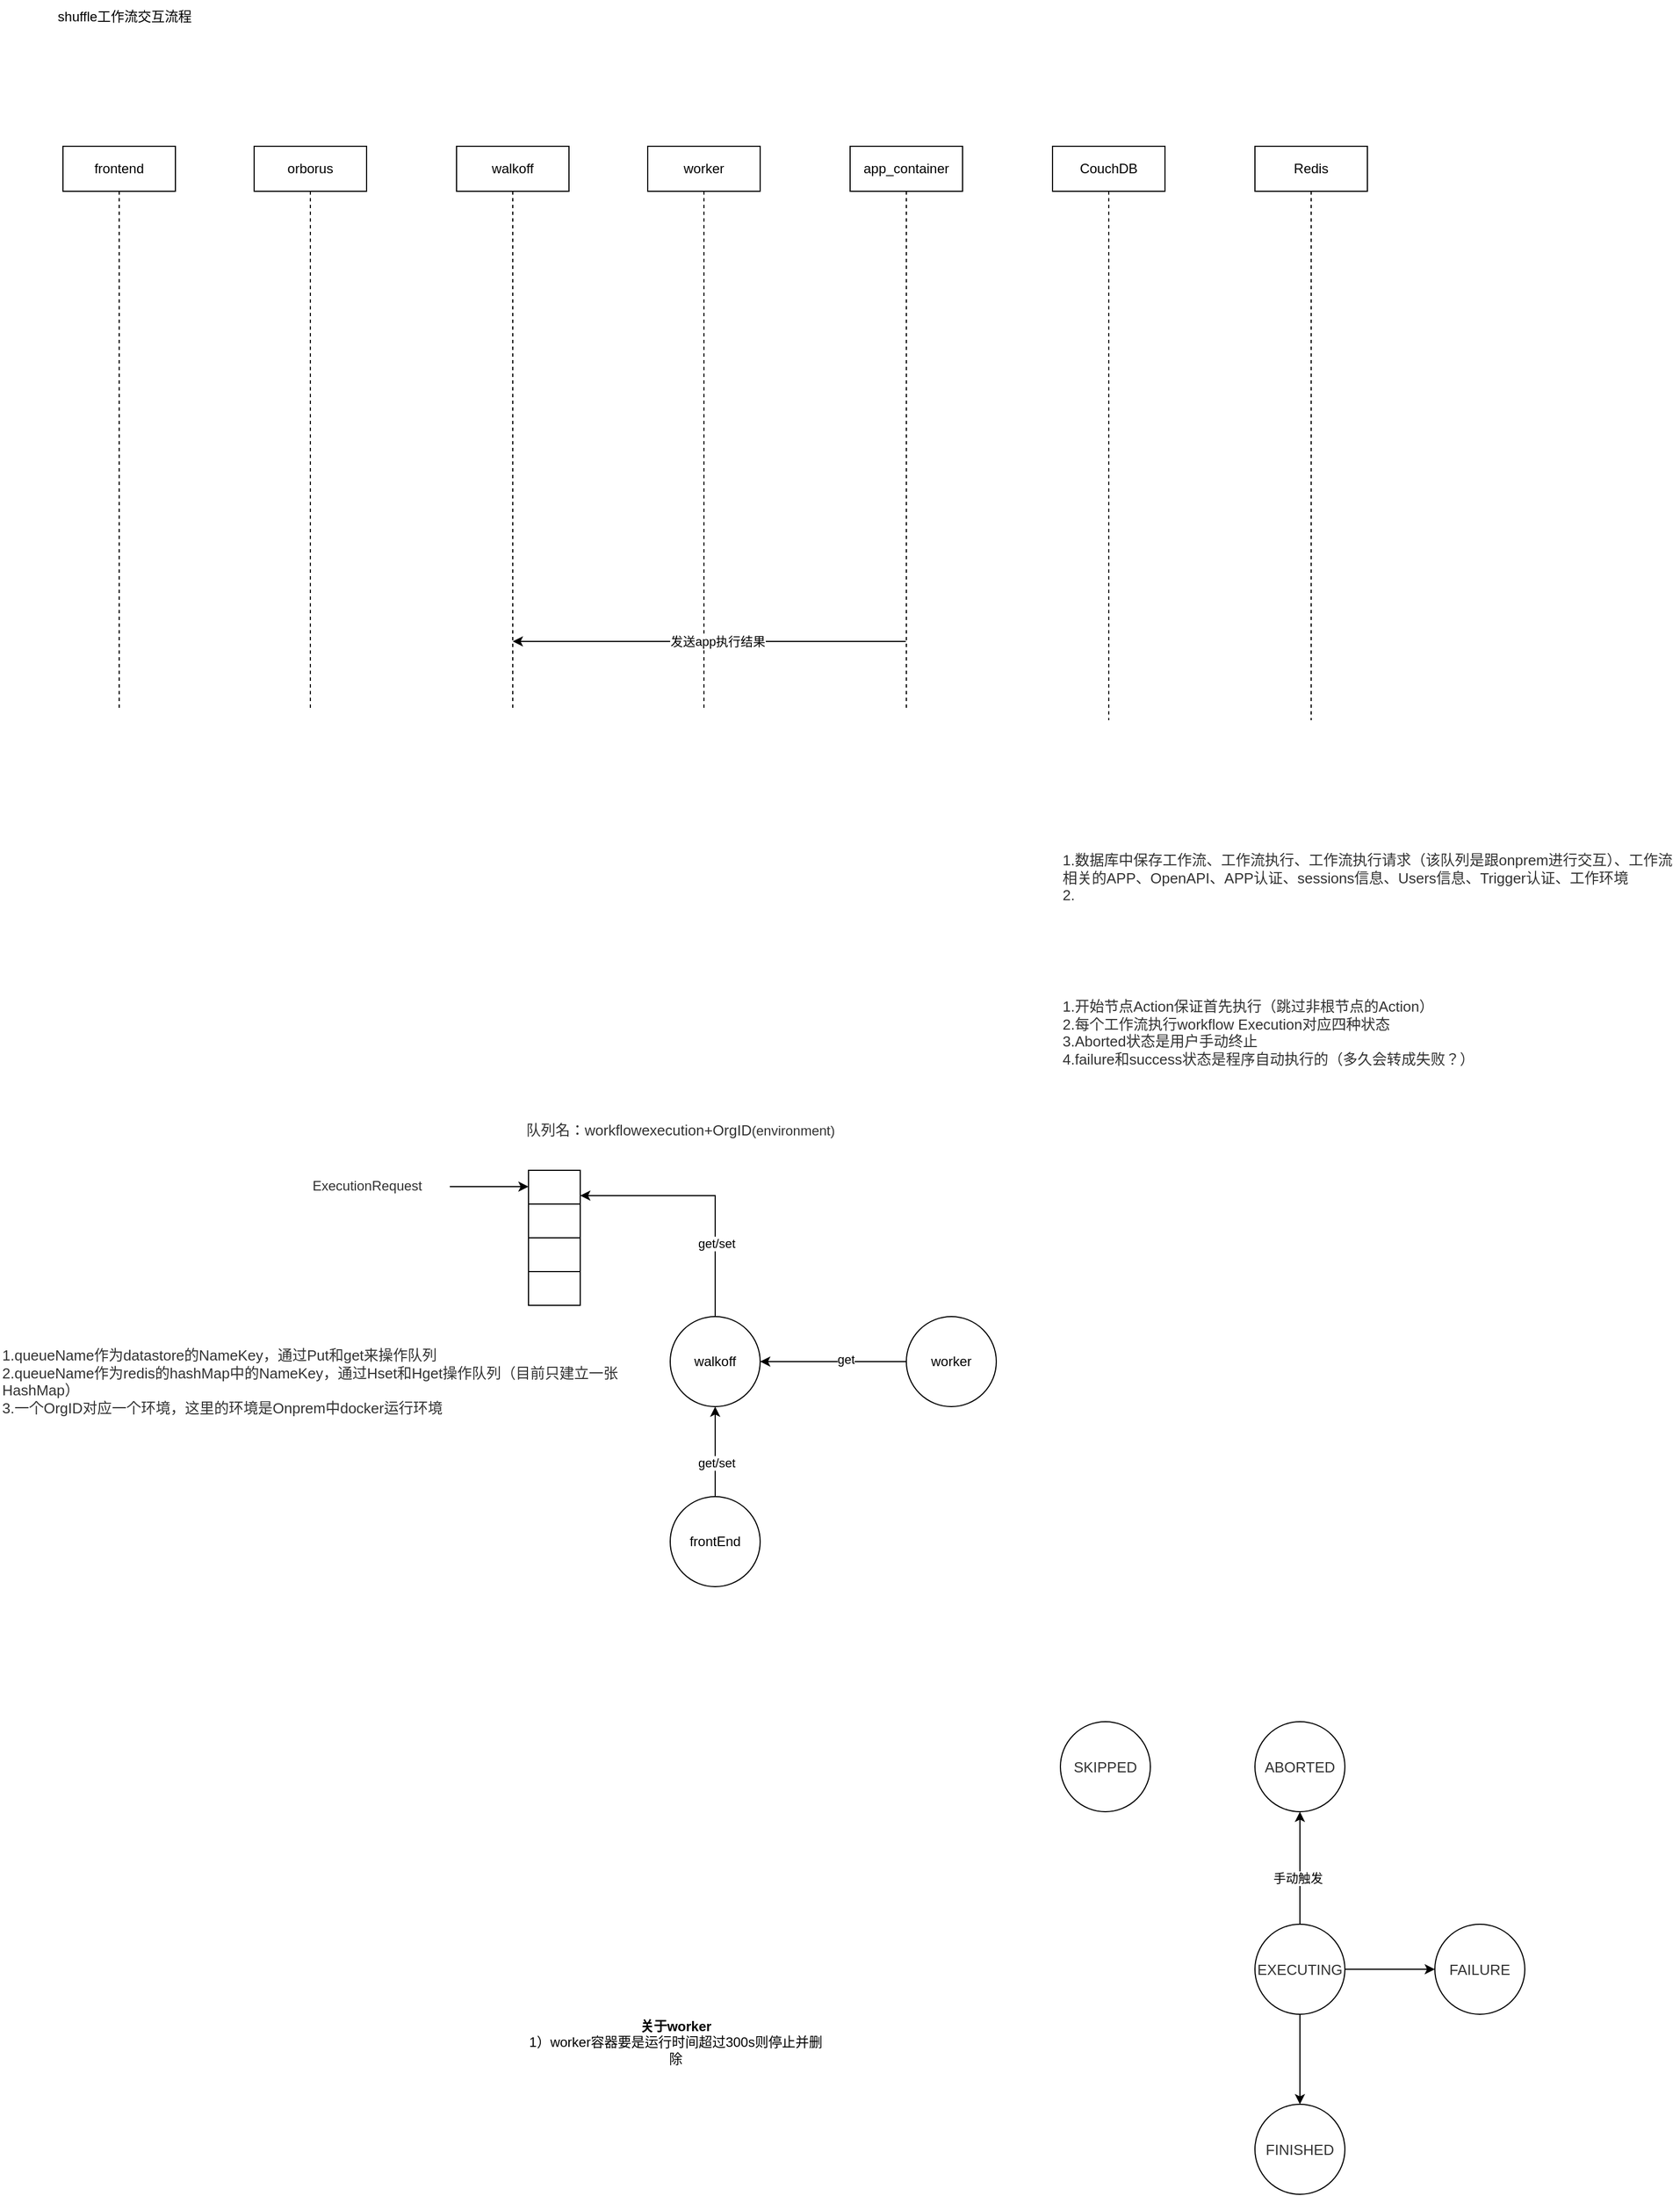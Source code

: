 <mxfile version="13.7.5" type="github" pages="2">
  <diagram id="2dntFaKOUKjyEubpullR" name="Page-1">
    <mxGraphModel dx="2500" dy="896" grid="1" gridSize="10" guides="1" tooltips="1" connect="1" arrows="1" fold="1" page="1" pageScale="1" pageWidth="827" pageHeight="1169" math="0" shadow="0">
      <root>
        <mxCell id="0" />
        <mxCell id="1" parent="0" />
        <mxCell id="eEDgtMaM_HhACgWwwomH-5" value="orborus" style="shape=umlLifeline;perimeter=lifelinePerimeter;whiteSpace=wrap;html=1;container=1;collapsible=0;recursiveResize=0;outlineConnect=0;" parent="1" vertex="1">
          <mxGeometry x="110" y="160" width="100" height="500" as="geometry" />
        </mxCell>
        <mxCell id="eEDgtMaM_HhACgWwwomH-6" value="walkoff" style="shape=umlLifeline;perimeter=lifelinePerimeter;whiteSpace=wrap;html=1;container=1;collapsible=0;recursiveResize=0;outlineConnect=0;" parent="1" vertex="1">
          <mxGeometry x="290" y="160" width="100" height="500" as="geometry" />
        </mxCell>
        <mxCell id="eEDgtMaM_HhACgWwwomH-7" value="worker" style="shape=umlLifeline;perimeter=lifelinePerimeter;whiteSpace=wrap;html=1;container=1;collapsible=0;recursiveResize=0;outlineConnect=0;" parent="1" vertex="1">
          <mxGeometry x="460" y="160" width="100" height="500" as="geometry" />
        </mxCell>
        <mxCell id="eEDgtMaM_HhACgWwwomH-8" value="app_container" style="shape=umlLifeline;perimeter=lifelinePerimeter;whiteSpace=wrap;html=1;container=1;collapsible=0;recursiveResize=0;outlineConnect=0;" parent="1" vertex="1">
          <mxGeometry x="640" y="160" width="100" height="500" as="geometry" />
        </mxCell>
        <mxCell id="eEDgtMaM_HhACgWwwomH-9" value="shuffle工作流交互流程" style="text;html=1;strokeColor=none;fillColor=none;align=center;verticalAlign=middle;whiteSpace=wrap;rounded=0;" parent="1" vertex="1">
          <mxGeometry x="-90" y="30" width="170" height="30" as="geometry" />
        </mxCell>
        <mxCell id="eEDgtMaM_HhACgWwwomH-10" value="frontend" style="shape=umlLifeline;perimeter=lifelinePerimeter;whiteSpace=wrap;html=1;container=1;collapsible=0;recursiveResize=0;outlineConnect=0;" parent="1" vertex="1">
          <mxGeometry x="-60" y="160" width="100" height="500" as="geometry" />
        </mxCell>
        <mxCell id="eEDgtMaM_HhACgWwwomH-12" value="CouchDB" style="shape=umlLifeline;perimeter=lifelinePerimeter;whiteSpace=wrap;html=1;container=1;collapsible=0;recursiveResize=0;outlineConnect=0;" parent="1" vertex="1">
          <mxGeometry x="820" y="160" width="100" height="510" as="geometry" />
        </mxCell>
        <mxCell id="eEDgtMaM_HhACgWwwomH-13" value="Redis" style="shape=umlLifeline;perimeter=lifelinePerimeter;whiteSpace=wrap;html=1;container=1;collapsible=0;recursiveResize=0;outlineConnect=0;" parent="1" vertex="1">
          <mxGeometry x="1000" y="160" width="100" height="510" as="geometry" />
        </mxCell>
        <mxCell id="dJhc4NMbowrjiyEeYyWa-1" value="" style="rounded=0;whiteSpace=wrap;html=1;" parent="1" vertex="1">
          <mxGeometry x="354" y="1070" width="46" height="30" as="geometry" />
        </mxCell>
        <mxCell id="dJhc4NMbowrjiyEeYyWa-2" value="" style="rounded=0;whiteSpace=wrap;html=1;" parent="1" vertex="1">
          <mxGeometry x="354" y="1100" width="46" height="30" as="geometry" />
        </mxCell>
        <mxCell id="dJhc4NMbowrjiyEeYyWa-3" value="" style="rounded=0;whiteSpace=wrap;html=1;" parent="1" vertex="1">
          <mxGeometry x="354" y="1130" width="46" height="30" as="geometry" />
        </mxCell>
        <mxCell id="dJhc4NMbowrjiyEeYyWa-4" value="" style="rounded=0;whiteSpace=wrap;html=1;" parent="1" vertex="1">
          <mxGeometry x="354" y="1160" width="46" height="30" as="geometry" />
        </mxCell>
        <mxCell id="dJhc4NMbowrjiyEeYyWa-5" value="&lt;span style=&quot;color: rgb(50 , 50 , 50) ; font-size: 13px ; font-style: normal ; font-weight: 400 ; letter-spacing: normal ; text-align: left ; text-indent: 0px ; text-transform: none ; word-spacing: 0px ; background-color: rgba(255 , 255 , 255 , 0.01) ; display: inline ; float: none&quot;&gt;队列名：workflowexecution+OrgID&lt;/span&gt;&lt;span style=&quot;color: rgb(50 , 50 , 50) ; background-color: rgba(255 , 255 , 255 , 0.01)&quot;&gt;(environment)&lt;/span&gt;" style="text;whiteSpace=wrap;html=1;" parent="1" vertex="1">
          <mxGeometry x="350" y="1020" width="314.5" height="30" as="geometry" />
        </mxCell>
        <mxCell id="dJhc4NMbowrjiyEeYyWa-19" style="edgeStyle=orthogonalEdgeStyle;rounded=0;orthogonalLoop=1;jettySize=auto;html=1;exitX=0;exitY=0.5;exitDx=0;exitDy=0;" parent="1" source="dJhc4NMbowrjiyEeYyWa-8" target="dJhc4NMbowrjiyEeYyWa-9" edge="1">
          <mxGeometry relative="1" as="geometry" />
        </mxCell>
        <mxCell id="dJhc4NMbowrjiyEeYyWa-20" value="get" style="edgeLabel;html=1;align=center;verticalAlign=middle;resizable=0;points=[];" parent="dJhc4NMbowrjiyEeYyWa-19" vertex="1" connectable="0">
          <mxGeometry x="-0.169" y="-2" relative="1" as="geometry">
            <mxPoint as="offset" />
          </mxGeometry>
        </mxCell>
        <mxCell id="dJhc4NMbowrjiyEeYyWa-8" value="worker" style="ellipse;whiteSpace=wrap;html=1;aspect=fixed;fillColor=none;gradientColor=none;align=center;" parent="1" vertex="1">
          <mxGeometry x="690" y="1200" width="80" height="80" as="geometry" />
        </mxCell>
        <mxCell id="dJhc4NMbowrjiyEeYyWa-10" style="edgeStyle=orthogonalEdgeStyle;rounded=0;orthogonalLoop=1;jettySize=auto;html=1;exitX=0.5;exitY=0;exitDx=0;exitDy=0;entryX=1;entryY=0.75;entryDx=0;entryDy=0;" parent="1" source="dJhc4NMbowrjiyEeYyWa-9" target="dJhc4NMbowrjiyEeYyWa-1" edge="1">
          <mxGeometry relative="1" as="geometry" />
        </mxCell>
        <mxCell id="dJhc4NMbowrjiyEeYyWa-17" value="get/set" style="edgeLabel;html=1;align=center;verticalAlign=middle;resizable=0;points=[];" parent="dJhc4NMbowrjiyEeYyWa-10" vertex="1" connectable="0">
          <mxGeometry x="-0.429" y="-1" relative="1" as="geometry">
            <mxPoint as="offset" />
          </mxGeometry>
        </mxCell>
        <mxCell id="dJhc4NMbowrjiyEeYyWa-9" value="walkoff" style="ellipse;whiteSpace=wrap;html=1;aspect=fixed;fillColor=none;gradientColor=none;align=center;" parent="1" vertex="1">
          <mxGeometry x="480" y="1200" width="80" height="80" as="geometry" />
        </mxCell>
        <mxCell id="dJhc4NMbowrjiyEeYyWa-18" style="edgeStyle=orthogonalEdgeStyle;rounded=0;orthogonalLoop=1;jettySize=auto;html=1;exitX=0.5;exitY=0;exitDx=0;exitDy=0;entryX=0.5;entryY=1;entryDx=0;entryDy=0;" parent="1" source="dJhc4NMbowrjiyEeYyWa-12" target="dJhc4NMbowrjiyEeYyWa-9" edge="1">
          <mxGeometry relative="1" as="geometry" />
        </mxCell>
        <mxCell id="dJhc4NMbowrjiyEeYyWa-21" value="get/set" style="edgeLabel;html=1;align=center;verticalAlign=middle;resizable=0;points=[];" parent="dJhc4NMbowrjiyEeYyWa-18" vertex="1" connectable="0">
          <mxGeometry x="-0.25" y="-1" relative="1" as="geometry">
            <mxPoint as="offset" />
          </mxGeometry>
        </mxCell>
        <mxCell id="dJhc4NMbowrjiyEeYyWa-12" value="frontEnd" style="ellipse;whiteSpace=wrap;html=1;aspect=fixed;fillColor=none;gradientColor=none;align=center;" parent="1" vertex="1">
          <mxGeometry x="480" y="1360" width="80" height="80" as="geometry" />
        </mxCell>
        <mxCell id="Z0Rlydu4usAbJfZPVuNz-1" value="&lt;span style=&quot;color: rgb(50, 50, 50); font-size: 13px; font-style: normal; font-weight: 400; letter-spacing: normal; text-align: left; text-indent: 0px; text-transform: none; word-spacing: 0px; background-color: rgba(255, 255, 255, 0.01); display: inline; float: none;&quot;&gt;1.数据库中保存工作流、工作流执行、工作流执行请求（该队列是跟onprem进行交互）、工作流相关的APP、OpenAPI、APP认证、sessions信息、Users信息、Trigger认证、工作环境&lt;/span&gt;&lt;div style=&quot;resize: none; outline: none; font-size: 13px; color: rgb(50, 50, 50); font-style: normal; font-weight: 400; letter-spacing: normal; text-align: left; text-indent: 0px; text-transform: none; word-spacing: 0px;&quot;&gt;&lt;div style=&quot;resize: none ; outline: none ; font-size: inherit&quot;&gt;2.&lt;/div&gt;&lt;/div&gt;" style="text;whiteSpace=wrap;html=1;" parent="1" vertex="1">
          <mxGeometry x="827" y="780" width="550" height="70" as="geometry" />
        </mxCell>
        <mxCell id="Z0Rlydu4usAbJfZPVuNz-2" value="&lt;span style=&quot;color: rgb(50, 50, 50); font-size: 13px; font-style: normal; font-weight: 400; letter-spacing: normal; text-align: left; text-indent: 0px; text-transform: none; word-spacing: 0px; background-color: rgba(255, 255, 255, 0.01); display: inline; float: none;&quot;&gt;1.开始节点Action保证首先执行（跳过非根节点的Action）&lt;/span&gt;&lt;div style=&quot;resize: none; outline: none; font-size: 13px; color: rgb(50, 50, 50); font-style: normal; font-weight: 400; letter-spacing: normal; text-align: left; text-indent: 0px; text-transform: none; word-spacing: 0px;&quot;&gt;2.每个工作流执行workflow Execution对应四种状态&lt;/div&gt;&lt;div style=&quot;resize: none; outline: none; font-size: 13px; color: rgb(50, 50, 50); font-style: normal; font-weight: 400; letter-spacing: normal; text-align: left; text-indent: 0px; text-transform: none; word-spacing: 0px;&quot;&gt;3.Aborted状态是用户手动终止&lt;/div&gt;&lt;div style=&quot;resize: none; outline: none; font-size: 13px; color: rgb(50, 50, 50); font-style: normal; font-weight: 400; letter-spacing: normal; text-align: left; text-indent: 0px; text-transform: none; word-spacing: 0px;&quot;&gt;4.failure和success状态是程序自动执行的（多久会转成失败？）&lt;/div&gt;" style="text;whiteSpace=wrap;html=1;" parent="1" vertex="1">
          <mxGeometry x="827" y="910" width="390" height="70" as="geometry" />
        </mxCell>
        <mxCell id="Z0Rlydu4usAbJfZPVuNz-8" value="&lt;span style=&quot;color: rgb(50, 50, 50); font-size: 12px; font-style: normal; font-weight: 400; letter-spacing: normal; text-align: center; text-indent: 0px; text-transform: none; word-spacing: 0px; background-color: rgba(255, 255, 255, 0.01); display: inline; float: none;&quot;&gt;ExecutionRequest&lt;/span&gt;" style="text;whiteSpace=wrap;html=1;" parent="1" vertex="1">
          <mxGeometry x="160" y="1070" width="120" height="30" as="geometry" />
        </mxCell>
        <mxCell id="Z0Rlydu4usAbJfZPVuNz-9" value="" style="endArrow=classic;html=1;" parent="1" edge="1">
          <mxGeometry width="50" height="50" relative="1" as="geometry">
            <mxPoint x="284" y="1084.5" as="sourcePoint" />
            <mxPoint x="354" y="1084.5" as="targetPoint" />
          </mxGeometry>
        </mxCell>
        <mxCell id="Z0Rlydu4usAbJfZPVuNz-11" value="&lt;span style=&quot;color: rgb(50 , 50 , 50) ; font-size: 13px ; background-color: rgba(255 , 255 , 255 , 0.01)&quot;&gt;ABORTED&lt;/span&gt;" style="ellipse;whiteSpace=wrap;html=1;aspect=fixed;fillColor=none;gradientColor=none;align=center;" parent="1" vertex="1">
          <mxGeometry x="1000" y="1560" width="80" height="80" as="geometry" />
        </mxCell>
        <mxCell id="Z0Rlydu4usAbJfZPVuNz-16" style="edgeStyle=orthogonalEdgeStyle;rounded=0;orthogonalLoop=1;jettySize=auto;html=1;exitX=1;exitY=0.5;exitDx=0;exitDy=0;" parent="1" source="Z0Rlydu4usAbJfZPVuNz-12" target="Z0Rlydu4usAbJfZPVuNz-13" edge="1">
          <mxGeometry relative="1" as="geometry" />
        </mxCell>
        <mxCell id="Z0Rlydu4usAbJfZPVuNz-17" style="edgeStyle=orthogonalEdgeStyle;rounded=0;orthogonalLoop=1;jettySize=auto;html=1;exitX=0.5;exitY=0;exitDx=0;exitDy=0;entryX=0.5;entryY=1;entryDx=0;entryDy=0;" parent="1" source="Z0Rlydu4usAbJfZPVuNz-12" target="Z0Rlydu4usAbJfZPVuNz-11" edge="1">
          <mxGeometry relative="1" as="geometry" />
        </mxCell>
        <mxCell id="Z0Rlydu4usAbJfZPVuNz-20" value="手动触发" style="edgeLabel;html=1;align=center;verticalAlign=middle;resizable=0;points=[];" parent="Z0Rlydu4usAbJfZPVuNz-17" vertex="1" connectable="0">
          <mxGeometry x="-0.183" y="2" relative="1" as="geometry">
            <mxPoint as="offset" />
          </mxGeometry>
        </mxCell>
        <mxCell id="Z0Rlydu4usAbJfZPVuNz-18" style="edgeStyle=orthogonalEdgeStyle;rounded=0;orthogonalLoop=1;jettySize=auto;html=1;" parent="1" source="Z0Rlydu4usAbJfZPVuNz-12" target="Z0Rlydu4usAbJfZPVuNz-14" edge="1">
          <mxGeometry relative="1" as="geometry" />
        </mxCell>
        <mxCell id="Z0Rlydu4usAbJfZPVuNz-12" value="&lt;span style=&quot;color: rgb(50 , 50 , 50) ; font-size: 13px ; background-color: rgba(255 , 255 , 255 , 0.01)&quot;&gt;EXECUTING&lt;/span&gt;" style="ellipse;whiteSpace=wrap;html=1;aspect=fixed;fillColor=none;gradientColor=none;align=center;" parent="1" vertex="1">
          <mxGeometry x="1000" y="1740" width="80" height="80" as="geometry" />
        </mxCell>
        <mxCell id="Z0Rlydu4usAbJfZPVuNz-13" value="&lt;span style=&quot;color: rgb(50 , 50 , 50) ; font-size: 13px ; background-color: rgba(255 , 255 , 255 , 0.01)&quot;&gt;FAILURE&lt;/span&gt;" style="ellipse;whiteSpace=wrap;html=1;aspect=fixed;fillColor=none;gradientColor=none;align=center;" parent="1" vertex="1">
          <mxGeometry x="1160" y="1740" width="80" height="80" as="geometry" />
        </mxCell>
        <mxCell id="Z0Rlydu4usAbJfZPVuNz-14" value="&lt;span style=&quot;color: rgb(50 , 50 , 50) ; font-size: 13px ; background-color: rgba(255 , 255 , 255 , 0.01)&quot;&gt;FINISHED&lt;/span&gt;" style="ellipse;whiteSpace=wrap;html=1;aspect=fixed;fillColor=none;gradientColor=none;align=center;" parent="1" vertex="1">
          <mxGeometry x="1000" y="1900" width="80" height="80" as="geometry" />
        </mxCell>
        <mxCell id="Z0Rlydu4usAbJfZPVuNz-15" value="&lt;span style=&quot;color: rgb(50 , 50 , 50) ; font-size: 13px ; background-color: rgba(255 , 255 , 255 , 0.01)&quot;&gt;SKIPPED&lt;/span&gt;" style="ellipse;whiteSpace=wrap;html=1;aspect=fixed;fillColor=none;gradientColor=none;align=center;" parent="1" vertex="1">
          <mxGeometry x="827" y="1560" width="80" height="80" as="geometry" />
        </mxCell>
        <mxCell id="Z0Rlydu4usAbJfZPVuNz-21" value="&lt;span style=&quot;color: rgb(50, 50, 50); font-size: 13px; font-style: normal; font-weight: 400; letter-spacing: normal; text-align: left; text-indent: 0px; text-transform: none; word-spacing: 0px; background-color: rgba(255, 255, 255, 0.01); display: inline; float: none;&quot;&gt;1.queueName作为datastore的NameKey，通过Put和get来操作队列&lt;/span&gt;&lt;div style=&quot;resize: none; outline: none; font-size: 13px; color: rgb(50, 50, 50); font-style: normal; font-weight: 400; letter-spacing: normal; text-align: left; text-indent: 0px; text-transform: none; word-spacing: 0px;&quot;&gt;2.queueName作为redis的hashMap中的NameKey，通过Hset和Hget操作队列（目前只建立一张HashMap）&lt;/div&gt;&lt;div style=&quot;resize: none; outline: none; font-size: 13px; color: rgb(50, 50, 50); font-style: normal; font-weight: 400; letter-spacing: normal; text-align: left; text-indent: 0px; text-transform: none; word-spacing: 0px;&quot;&gt;3.一个OrgID对应一个环境，这里的环境是Onprem中docker运行环境&lt;/div&gt;" style="text;whiteSpace=wrap;html=1;" parent="1" vertex="1">
          <mxGeometry x="-116" y="1220" width="550" height="70" as="geometry" />
        </mxCell>
        <mxCell id="Z0Rlydu4usAbJfZPVuNz-22" value="&lt;b&gt;关于worker&lt;/b&gt;&lt;br&gt;1）worker容器要是运行时间超过300s则停止并删除" style="text;html=1;strokeColor=none;fillColor=none;align=center;verticalAlign=middle;whiteSpace=wrap;rounded=0;" parent="1" vertex="1">
          <mxGeometry x="350" y="1800" width="270" height="90" as="geometry" />
        </mxCell>
        <mxCell id="MUlvceAvmv-TDcGzT74M-1" value="" style="endArrow=classic;html=1;" edge="1" parent="1" source="eEDgtMaM_HhACgWwwomH-8" target="eEDgtMaM_HhACgWwwomH-6">
          <mxGeometry width="50" height="50" relative="1" as="geometry">
            <mxPoint x="630" y="610" as="sourcePoint" />
            <mxPoint x="680" y="560" as="targetPoint" />
            <Array as="points">
              <mxPoint x="610" y="600" />
            </Array>
          </mxGeometry>
        </mxCell>
        <mxCell id="MUlvceAvmv-TDcGzT74M-2" value="发送app执行结果" style="edgeLabel;html=1;align=center;verticalAlign=middle;resizable=0;points=[];" vertex="1" connectable="0" parent="MUlvceAvmv-TDcGzT74M-1">
          <mxGeometry x="-0.039" relative="1" as="geometry">
            <mxPoint as="offset" />
          </mxGeometry>
        </mxCell>
      </root>
    </mxGraphModel>
  </diagram>
  <diagram id="-E1Ssq3gaQDJrtw2ZoH1" name="userCase-Workflow">
    <mxGraphModel dx="1662" dy="762" grid="1" gridSize="10" guides="1" tooltips="1" connect="1" arrows="1" fold="1" page="1" pageScale="1" pageWidth="827" pageHeight="1169" math="0" shadow="0">
      <root>
        <mxCell id="b-6mpq7Jni8Sfe-oz4ET-0" />
        <mxCell id="b-6mpq7Jni8Sfe-oz4ET-1" parent="b-6mpq7Jni8Sfe-oz4ET-0" />
        <mxCell id="b-6mpq7Jni8Sfe-oz4ET-2" value="Actor" style="shape=umlActor;verticalLabelPosition=bottom;verticalAlign=top;html=1;outlineConnect=0;" vertex="1" parent="b-6mpq7Jni8Sfe-oz4ET-1">
          <mxGeometry x="90" y="260" width="30" height="60" as="geometry" />
        </mxCell>
        <mxCell id="b-6mpq7Jni8Sfe-oz4ET-3" value="创建工作流场景" style="ellipse;whiteSpace=wrap;html=1;" vertex="1" parent="b-6mpq7Jni8Sfe-oz4ET-1">
          <mxGeometry x="300" y="210" width="90" height="50" as="geometry" />
        </mxCell>
        <mxCell id="b-6mpq7Jni8Sfe-oz4ET-4" value="创建应用" style="ellipse;whiteSpace=wrap;html=1;" vertex="1" parent="b-6mpq7Jni8Sfe-oz4ET-1">
          <mxGeometry x="470" y="150" width="80" height="50" as="geometry" />
        </mxCell>
        <mxCell id="b-6mpq7Jni8Sfe-oz4ET-5" value="创建触发器" style="ellipse;whiteSpace=wrap;html=1;" vertex="1" parent="b-6mpq7Jni8Sfe-oz4ET-1">
          <mxGeometry x="490" y="210" width="80" height="50" as="geometry" />
        </mxCell>
        <mxCell id="b-6mpq7Jni8Sfe-oz4ET-6" value="设置变量" style="ellipse;whiteSpace=wrap;html=1;" vertex="1" parent="b-6mpq7Jni8Sfe-oz4ET-1">
          <mxGeometry x="490" y="290" width="80" height="50" as="geometry" />
        </mxCell>
        <mxCell id="b-6mpq7Jni8Sfe-oz4ET-11" value="" style="endArrow=open;endFill=1;endSize=12;html=1;" edge="1" parent="b-6mpq7Jni8Sfe-oz4ET-1">
          <mxGeometry width="160" relative="1" as="geometry">
            <mxPoint x="140" y="290" as="sourcePoint" />
            <mxPoint x="290" y="240" as="targetPoint" />
          </mxGeometry>
        </mxCell>
        <mxCell id="b-6mpq7Jni8Sfe-oz4ET-15" value="" style="endArrow=open;endFill=1;endSize=12;html=1;" edge="1" parent="b-6mpq7Jni8Sfe-oz4ET-1">
          <mxGeometry width="160" relative="1" as="geometry">
            <mxPoint x="380" y="210" as="sourcePoint" />
            <mxPoint x="470" y="180" as="targetPoint" />
          </mxGeometry>
        </mxCell>
        <mxCell id="b-6mpq7Jni8Sfe-oz4ET-16" value="" style="endArrow=open;endFill=1;endSize=12;html=1;exitX=0.811;exitY=1.02;exitDx=0;exitDy=0;exitPerimeter=0;" edge="1" parent="b-6mpq7Jni8Sfe-oz4ET-1" source="b-6mpq7Jni8Sfe-oz4ET-3">
          <mxGeometry width="160" relative="1" as="geometry">
            <mxPoint x="390" y="270" as="sourcePoint" />
            <mxPoint x="490" y="320" as="targetPoint" />
          </mxGeometry>
        </mxCell>
        <mxCell id="b-6mpq7Jni8Sfe-oz4ET-17" value="" style="endArrow=open;endFill=1;endSize=12;html=1;" edge="1" parent="b-6mpq7Jni8Sfe-oz4ET-1">
          <mxGeometry width="160" relative="1" as="geometry">
            <mxPoint x="400" y="240" as="sourcePoint" />
            <mxPoint x="490" y="240" as="targetPoint" />
          </mxGeometry>
        </mxCell>
        <mxCell id="b-6mpq7Jni8Sfe-oz4ET-18" value="《include》" style="text;html=1;align=center;verticalAlign=middle;resizable=0;points=[];autosize=1;" vertex="1" parent="b-6mpq7Jni8Sfe-oz4ET-1">
          <mxGeometry x="374" y="290" width="80" height="20" as="geometry" />
        </mxCell>
        <mxCell id="b-6mpq7Jni8Sfe-oz4ET-19" value="《include》" style="text;html=1;align=center;verticalAlign=middle;resizable=0;points=[];autosize=1;" vertex="1" parent="b-6mpq7Jni8Sfe-oz4ET-1">
          <mxGeometry x="400" y="220" width="80" height="20" as="geometry" />
        </mxCell>
        <mxCell id="b-6mpq7Jni8Sfe-oz4ET-20" value="《include》" style="text;html=1;align=center;verticalAlign=middle;resizable=0;points=[];autosize=1;" vertex="1" parent="b-6mpq7Jni8Sfe-oz4ET-1">
          <mxGeometry x="374" y="170" width="80" height="20" as="geometry" />
        </mxCell>
        <mxCell id="b-6mpq7Jni8Sfe-oz4ET-21" value="创建应用" style="ellipse;whiteSpace=wrap;html=1;" vertex="1" parent="b-6mpq7Jni8Sfe-oz4ET-1">
          <mxGeometry x="280" y="460" width="80" height="50" as="geometry" />
        </mxCell>
        <mxCell id="b-6mpq7Jni8Sfe-oz4ET-22" value="手动添加" style="ellipse;whiteSpace=wrap;html=1;" vertex="1" parent="b-6mpq7Jni8Sfe-oz4ET-1">
          <mxGeometry x="490" y="430" width="80" height="50" as="geometry" />
        </mxCell>
        <mxCell id="b-6mpq7Jni8Sfe-oz4ET-23" value="OpenAPI添加" style="ellipse;whiteSpace=wrap;html=1;" vertex="1" parent="b-6mpq7Jni8Sfe-oz4ET-1">
          <mxGeometry x="490" y="540" width="80" height="50" as="geometry" />
        </mxCell>
        <mxCell id="b-6mpq7Jni8Sfe-oz4ET-25" value="" style="endArrow=open;endFill=1;endSize=12;html=1;exitX=0.811;exitY=1.02;exitDx=0;exitDy=0;exitPerimeter=0;" edge="1" parent="b-6mpq7Jni8Sfe-oz4ET-1">
          <mxGeometry width="160" relative="1" as="geometry">
            <mxPoint x="362.99" y="510" as="sourcePoint" />
            <mxPoint x="480" y="550" as="targetPoint" />
          </mxGeometry>
        </mxCell>
        <mxCell id="b-6mpq7Jni8Sfe-oz4ET-26" value="" style="endArrow=open;endFill=1;endSize=12;html=1;exitX=0.811;exitY=1.02;exitDx=0;exitDy=0;exitPerimeter=0;" edge="1" parent="b-6mpq7Jni8Sfe-oz4ET-1">
          <mxGeometry width="160" relative="1" as="geometry">
            <mxPoint x="365.5" y="480" as="sourcePoint" />
            <mxPoint x="480" y="460" as="targetPoint" />
          </mxGeometry>
        </mxCell>
        <mxCell id="b-6mpq7Jni8Sfe-oz4ET-27" value="" style="endArrow=open;endFill=1;endSize=12;html=1;" edge="1" parent="b-6mpq7Jni8Sfe-oz4ET-1">
          <mxGeometry width="160" relative="1" as="geometry">
            <mxPoint x="140" y="340" as="sourcePoint" />
            <mxPoint x="270" y="470" as="targetPoint" />
          </mxGeometry>
        </mxCell>
        <mxCell id="b-6mpq7Jni8Sfe-oz4ET-28" value="《extend》" style="text;html=1;align=center;verticalAlign=middle;resizable=0;points=[];autosize=1;" vertex="1" parent="b-6mpq7Jni8Sfe-oz4ET-1">
          <mxGeometry x="374" y="445" width="80" height="20" as="geometry" />
        </mxCell>
        <mxCell id="b-6mpq7Jni8Sfe-oz4ET-29" value="《extend》" style="text;html=1;align=center;verticalAlign=middle;resizable=0;points=[];autosize=1;" vertex="1" parent="b-6mpq7Jni8Sfe-oz4ET-1">
          <mxGeometry x="374" y="540" width="80" height="20" as="geometry" />
        </mxCell>
      </root>
    </mxGraphModel>
  </diagram>
</mxfile>
